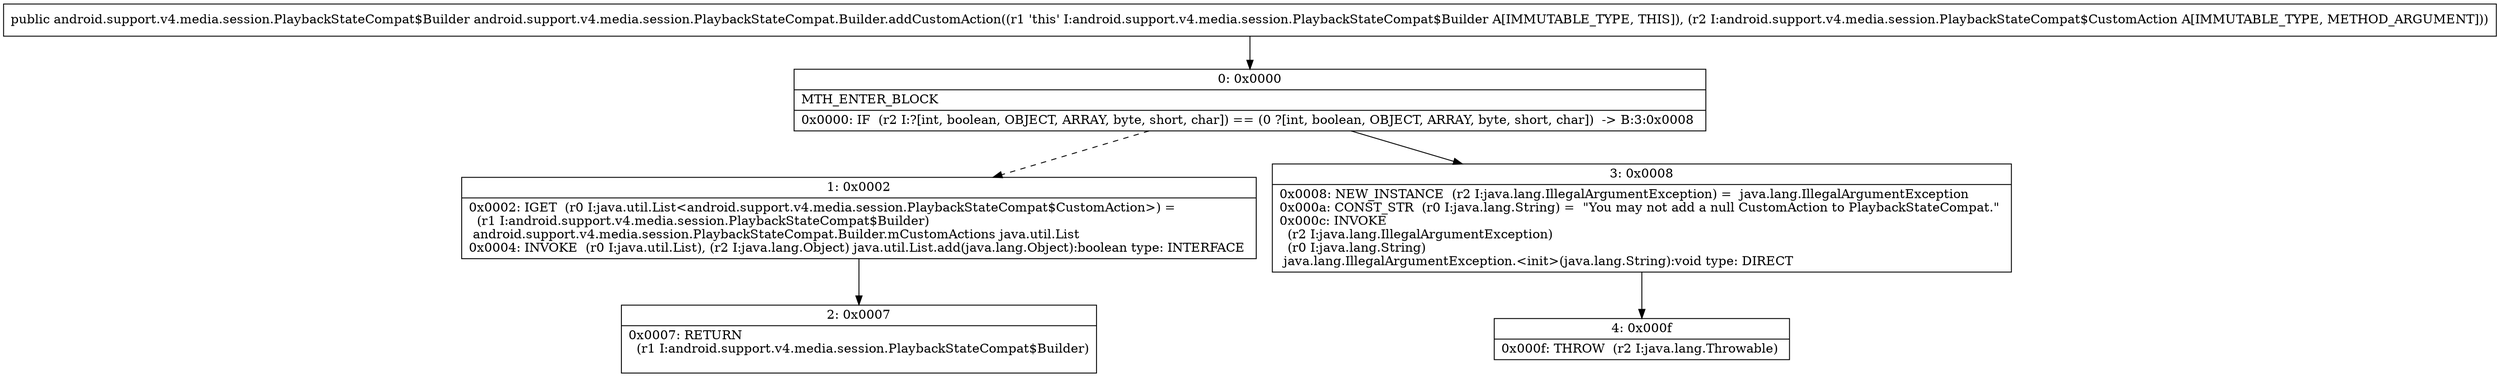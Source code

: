 digraph "CFG forandroid.support.v4.media.session.PlaybackStateCompat.Builder.addCustomAction(Landroid\/support\/v4\/media\/session\/PlaybackStateCompat$CustomAction;)Landroid\/support\/v4\/media\/session\/PlaybackStateCompat$Builder;" {
Node_0 [shape=record,label="{0\:\ 0x0000|MTH_ENTER_BLOCK\l|0x0000: IF  (r2 I:?[int, boolean, OBJECT, ARRAY, byte, short, char]) == (0 ?[int, boolean, OBJECT, ARRAY, byte, short, char])  \-\> B:3:0x0008 \l}"];
Node_1 [shape=record,label="{1\:\ 0x0002|0x0002: IGET  (r0 I:java.util.List\<android.support.v4.media.session.PlaybackStateCompat$CustomAction\>) = \l  (r1 I:android.support.v4.media.session.PlaybackStateCompat$Builder)\l android.support.v4.media.session.PlaybackStateCompat.Builder.mCustomActions java.util.List \l0x0004: INVOKE  (r0 I:java.util.List), (r2 I:java.lang.Object) java.util.List.add(java.lang.Object):boolean type: INTERFACE \l}"];
Node_2 [shape=record,label="{2\:\ 0x0007|0x0007: RETURN  \l  (r1 I:android.support.v4.media.session.PlaybackStateCompat$Builder)\l \l}"];
Node_3 [shape=record,label="{3\:\ 0x0008|0x0008: NEW_INSTANCE  (r2 I:java.lang.IllegalArgumentException) =  java.lang.IllegalArgumentException \l0x000a: CONST_STR  (r0 I:java.lang.String) =  \"You may not add a null CustomAction to PlaybackStateCompat.\" \l0x000c: INVOKE  \l  (r2 I:java.lang.IllegalArgumentException)\l  (r0 I:java.lang.String)\l java.lang.IllegalArgumentException.\<init\>(java.lang.String):void type: DIRECT \l}"];
Node_4 [shape=record,label="{4\:\ 0x000f|0x000f: THROW  (r2 I:java.lang.Throwable) \l}"];
MethodNode[shape=record,label="{public android.support.v4.media.session.PlaybackStateCompat$Builder android.support.v4.media.session.PlaybackStateCompat.Builder.addCustomAction((r1 'this' I:android.support.v4.media.session.PlaybackStateCompat$Builder A[IMMUTABLE_TYPE, THIS]), (r2 I:android.support.v4.media.session.PlaybackStateCompat$CustomAction A[IMMUTABLE_TYPE, METHOD_ARGUMENT])) }"];
MethodNode -> Node_0;
Node_0 -> Node_1[style=dashed];
Node_0 -> Node_3;
Node_1 -> Node_2;
Node_3 -> Node_4;
}

